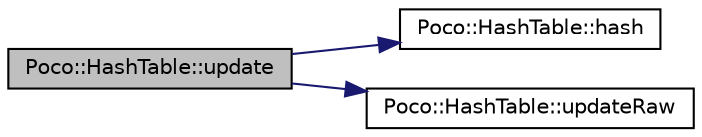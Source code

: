 digraph "Poco::HashTable::update"
{
 // LATEX_PDF_SIZE
  edge [fontname="Helvetica",fontsize="10",labelfontname="Helvetica",labelfontsize="10"];
  node [fontname="Helvetica",fontsize="10",shape=record];
  rankdir="LR";
  Node1 [label="Poco::HashTable::update",height=0.2,width=0.4,color="black", fillcolor="grey75", style="filled", fontcolor="black",tooltip=" "];
  Node1 -> Node2 [color="midnightblue",fontsize="10",style="solid",fontname="Helvetica"];
  Node2 [label="Poco::HashTable::hash",height=0.2,width=0.4,color="black", fillcolor="white", style="filled",URL="$classPoco_1_1HashTable.html#a60a3d204cb7262550ffe535a54dd17e2",tooltip=" "];
  Node1 -> Node3 [color="midnightblue",fontsize="10",style="solid",fontname="Helvetica"];
  Node3 [label="Poco::HashTable::updateRaw",height=0.2,width=0.4,color="black", fillcolor="white", style="filled",URL="$classPoco_1_1HashTable.html#a3f239a15d3b2edc936677c818dadd133",tooltip=" "];
}
